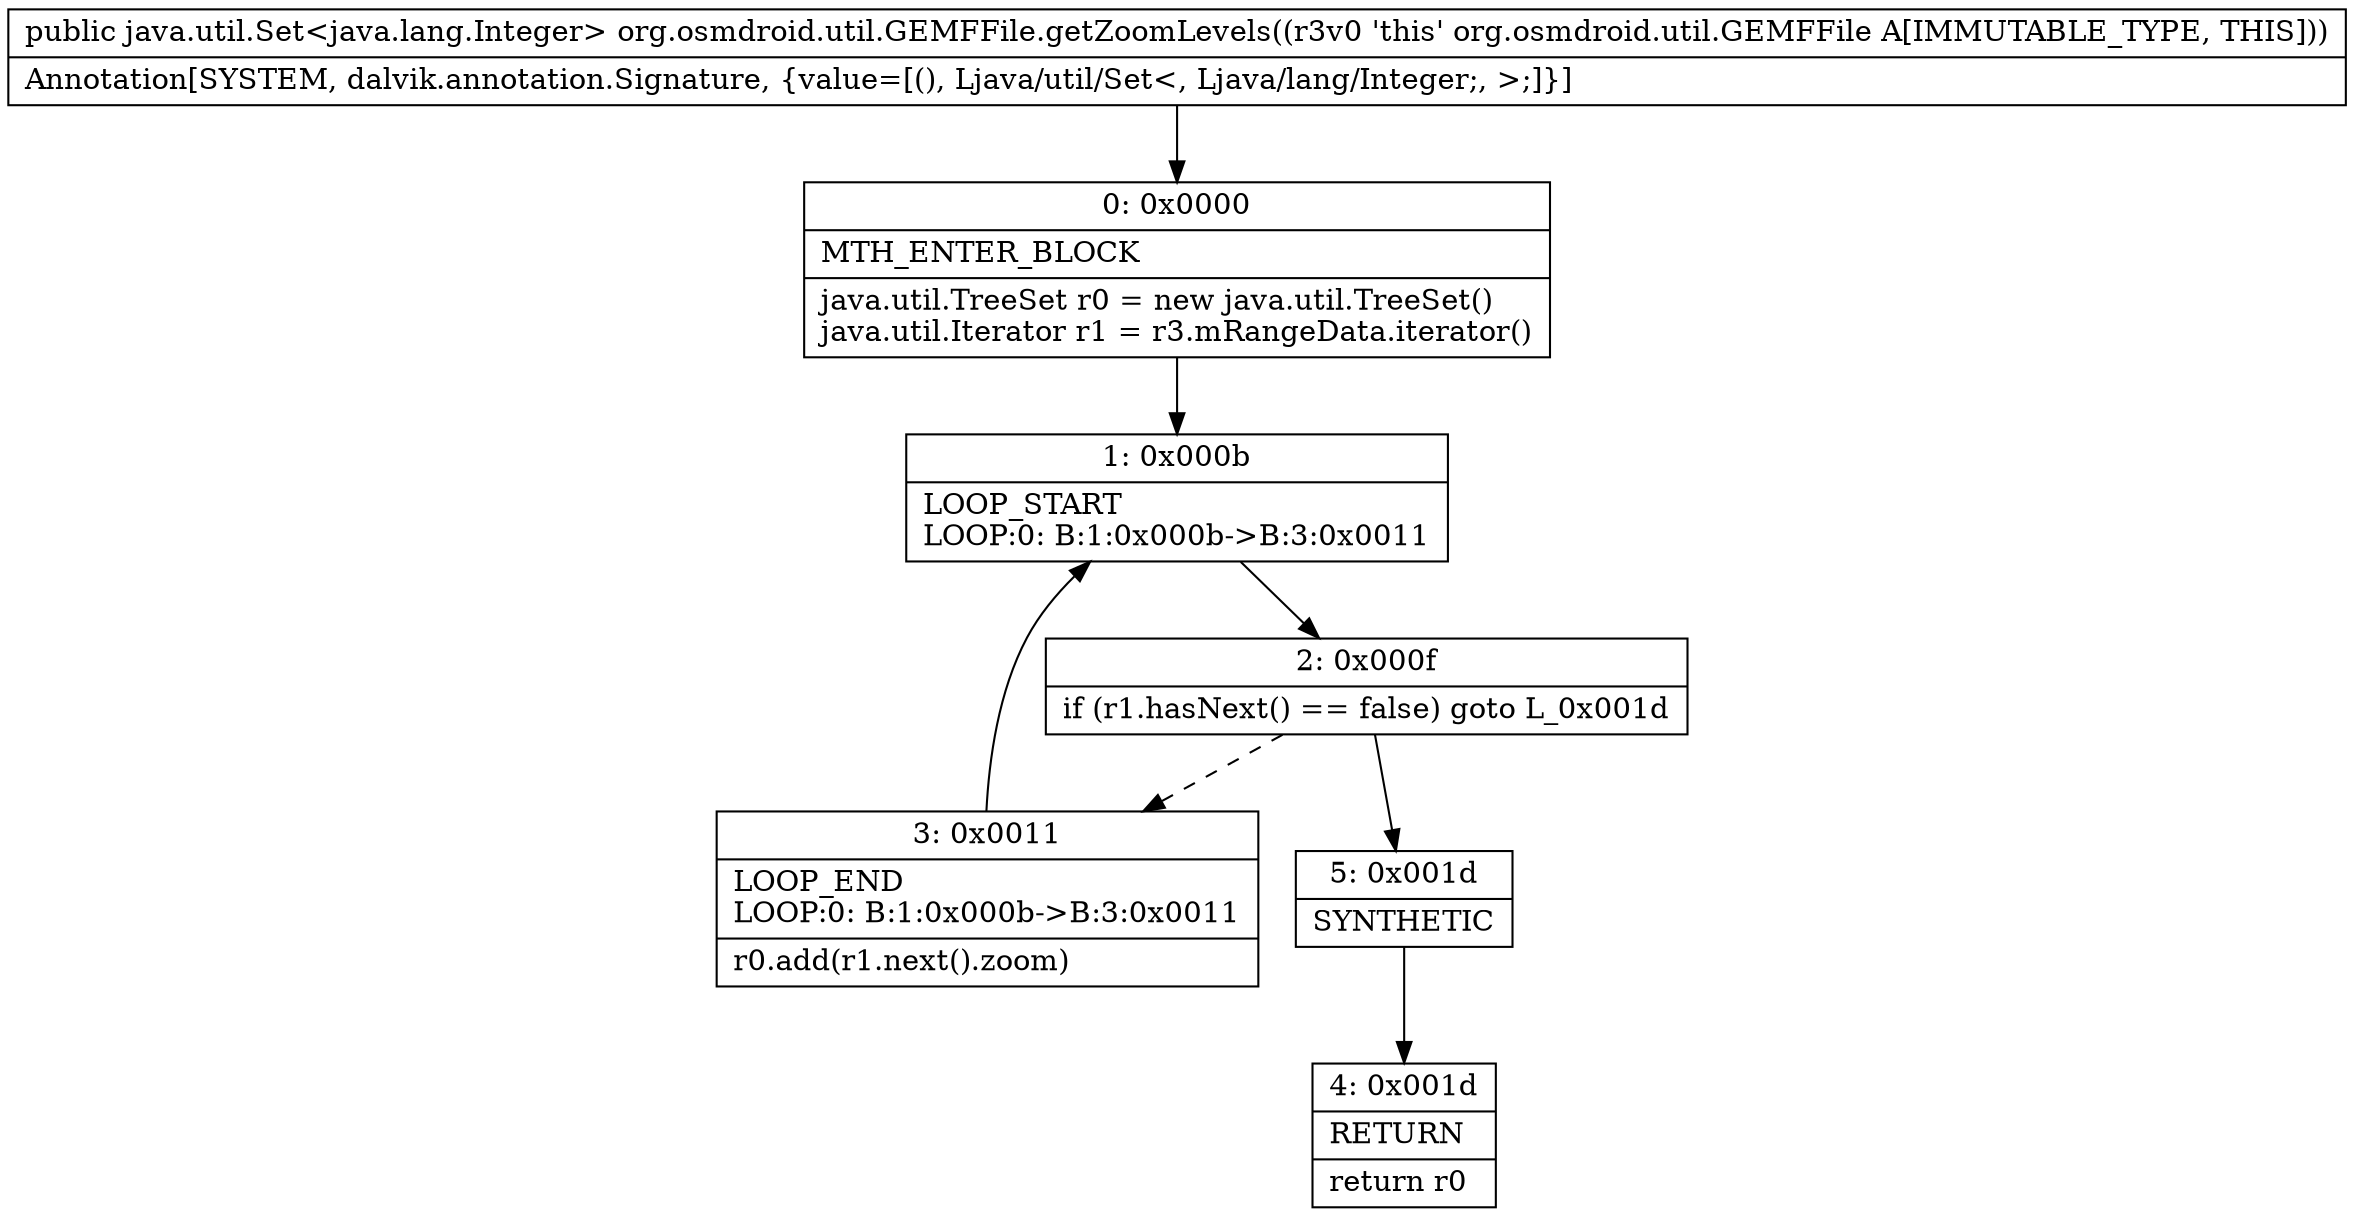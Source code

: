 digraph "CFG fororg.osmdroid.util.GEMFFile.getZoomLevels()Ljava\/util\/Set;" {
Node_0 [shape=record,label="{0\:\ 0x0000|MTH_ENTER_BLOCK\l|java.util.TreeSet r0 = new java.util.TreeSet()\ljava.util.Iterator r1 = r3.mRangeData.iterator()\l}"];
Node_1 [shape=record,label="{1\:\ 0x000b|LOOP_START\lLOOP:0: B:1:0x000b\-\>B:3:0x0011\l}"];
Node_2 [shape=record,label="{2\:\ 0x000f|if (r1.hasNext() == false) goto L_0x001d\l}"];
Node_3 [shape=record,label="{3\:\ 0x0011|LOOP_END\lLOOP:0: B:1:0x000b\-\>B:3:0x0011\l|r0.add(r1.next().zoom)\l}"];
Node_4 [shape=record,label="{4\:\ 0x001d|RETURN\l|return r0\l}"];
Node_5 [shape=record,label="{5\:\ 0x001d|SYNTHETIC\l}"];
MethodNode[shape=record,label="{public java.util.Set\<java.lang.Integer\> org.osmdroid.util.GEMFFile.getZoomLevels((r3v0 'this' org.osmdroid.util.GEMFFile A[IMMUTABLE_TYPE, THIS]))  | Annotation[SYSTEM, dalvik.annotation.Signature, \{value=[(), Ljava\/util\/Set\<, Ljava\/lang\/Integer;, \>;]\}]\l}"];
MethodNode -> Node_0;
Node_0 -> Node_1;
Node_1 -> Node_2;
Node_2 -> Node_3[style=dashed];
Node_2 -> Node_5;
Node_3 -> Node_1;
Node_5 -> Node_4;
}

